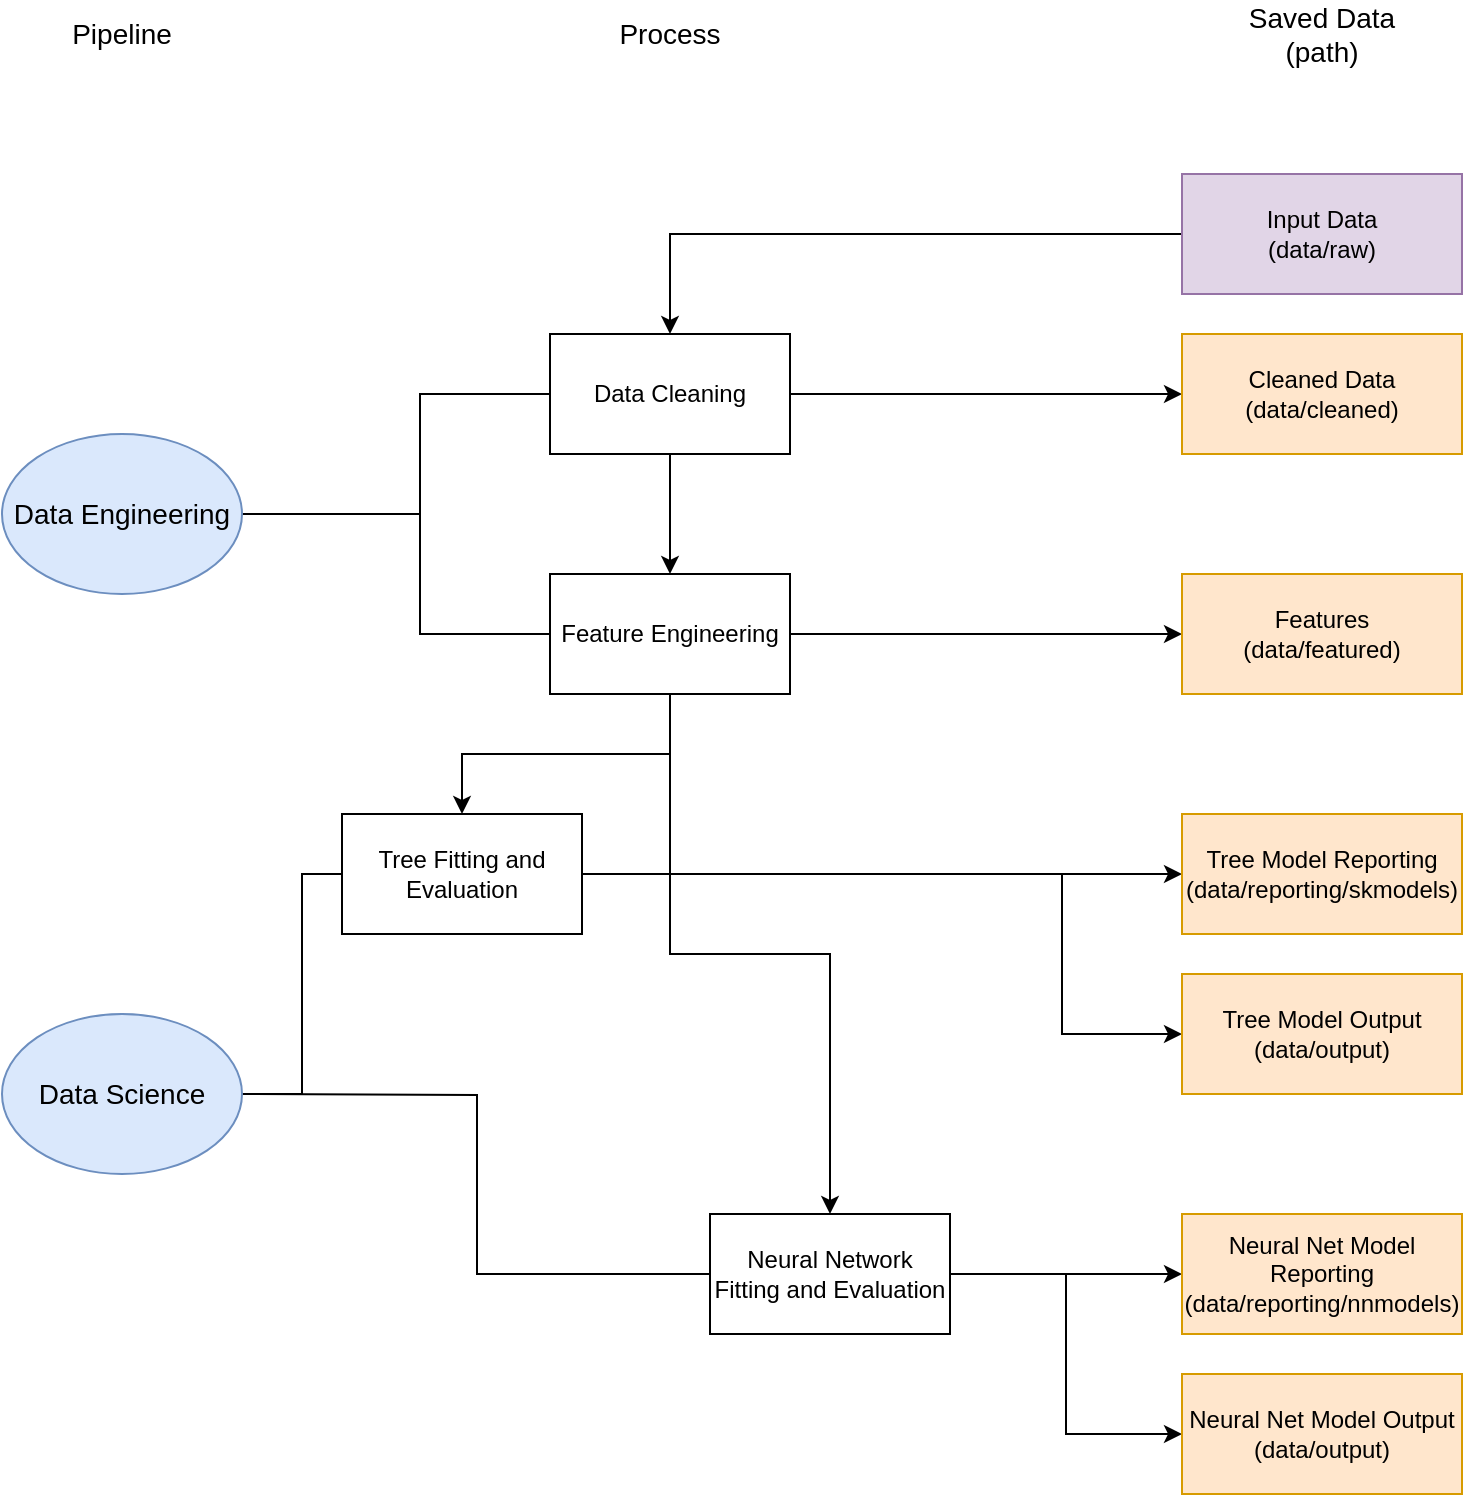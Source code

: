 <mxfile version="13.10.0" type="device"><diagram id="onTz9uTF0jDGUJOwoAOx" name="Page-1"><mxGraphModel dx="1122" dy="763" grid="1" gridSize="10" guides="1" tooltips="1" connect="1" arrows="1" fold="1" page="1" pageScale="1" pageWidth="827" pageHeight="1169" math="0" shadow="0"><root><mxCell id="0"/><mxCell id="1" parent="0"/><mxCell id="gY2gcWaJh-yk5uuPqbLr-4" value="Saved Data&lt;br style=&quot;font-size: 14px;&quot;&gt;(path)" style="text;html=1;strokeColor=none;fillColor=none;align=center;verticalAlign=middle;whiteSpace=wrap;rounded=0;fontSize=14;" parent="1" vertex="1"><mxGeometry x="680" y="90" width="80" height="20" as="geometry"/></mxCell><mxCell id="gY2gcWaJh-yk5uuPqbLr-5" value="Process" style="text;html=1;strokeColor=none;fillColor=none;align=center;verticalAlign=middle;whiteSpace=wrap;rounded=0;fontSize=14;" parent="1" vertex="1"><mxGeometry x="374" y="90" width="40" height="20" as="geometry"/></mxCell><mxCell id="gY2gcWaJh-yk5uuPqbLr-10" style="edgeStyle=orthogonalEdgeStyle;rounded=0;orthogonalLoop=1;jettySize=auto;html=1;exitX=1;exitY=0.5;exitDx=0;exitDy=0;entryX=0;entryY=0.5;entryDx=0;entryDy=0;" parent="1" source="gY2gcWaJh-yk5uuPqbLr-6" target="gY2gcWaJh-yk5uuPqbLr-11" edge="1"><mxGeometry relative="1" as="geometry"><mxPoint x="594" y="280" as="targetPoint"/></mxGeometry></mxCell><mxCell id="gY2gcWaJh-yk5uuPqbLr-13" style="edgeStyle=orthogonalEdgeStyle;rounded=0;orthogonalLoop=1;jettySize=auto;html=1;exitX=0.5;exitY=1;exitDx=0;exitDy=0;entryX=0.5;entryY=0;entryDx=0;entryDy=0;" parent="1" source="gY2gcWaJh-yk5uuPqbLr-6" target="gY2gcWaJh-yk5uuPqbLr-12" edge="1"><mxGeometry relative="1" as="geometry"/></mxCell><mxCell id="gY2gcWaJh-yk5uuPqbLr-6" value="Data Cleaning" style="rounded=0;whiteSpace=wrap;html=1;" parent="1" vertex="1"><mxGeometry x="334" y="250" width="120" height="60" as="geometry"/></mxCell><mxCell id="gY2gcWaJh-yk5uuPqbLr-8" style="edgeStyle=orthogonalEdgeStyle;rounded=0;orthogonalLoop=1;jettySize=auto;html=1;exitX=0;exitY=0.5;exitDx=0;exitDy=0;entryX=0.5;entryY=0;entryDx=0;entryDy=0;" parent="1" source="gY2gcWaJh-yk5uuPqbLr-7" target="gY2gcWaJh-yk5uuPqbLr-6" edge="1"><mxGeometry relative="1" as="geometry"/></mxCell><mxCell id="gY2gcWaJh-yk5uuPqbLr-7" value="Input Data&lt;br&gt;(data/raw)" style="rounded=0;whiteSpace=wrap;html=1;fillColor=#e1d5e7;strokeColor=#9673a6;" parent="1" vertex="1"><mxGeometry x="650" y="170" width="140" height="60" as="geometry"/></mxCell><mxCell id="gY2gcWaJh-yk5uuPqbLr-11" value="Cleaned Data&lt;br&gt;(data/cleaned)" style="rounded=0;whiteSpace=wrap;html=1;fillColor=#ffe6cc;strokeColor=#d79b00;" parent="1" vertex="1"><mxGeometry x="650" y="250" width="140" height="60" as="geometry"/></mxCell><mxCell id="gY2gcWaJh-yk5uuPqbLr-16" style="edgeStyle=orthogonalEdgeStyle;rounded=0;orthogonalLoop=1;jettySize=auto;html=1;exitX=1;exitY=0.5;exitDx=0;exitDy=0;entryX=0;entryY=0.5;entryDx=0;entryDy=0;" parent="1" source="gY2gcWaJh-yk5uuPqbLr-12" target="gY2gcWaJh-yk5uuPqbLr-15" edge="1"><mxGeometry relative="1" as="geometry"/></mxCell><mxCell id="gY2gcWaJh-yk5uuPqbLr-18" style="edgeStyle=orthogonalEdgeStyle;rounded=0;orthogonalLoop=1;jettySize=auto;html=1;exitX=0.5;exitY=1;exitDx=0;exitDy=0;entryX=0.5;entryY=0;entryDx=0;entryDy=0;" parent="1" source="gY2gcWaJh-yk5uuPqbLr-12" target="gY2gcWaJh-yk5uuPqbLr-17" edge="1"><mxGeometry relative="1" as="geometry"/></mxCell><mxCell id="gY2gcWaJh-yk5uuPqbLr-27" style="edgeStyle=orthogonalEdgeStyle;rounded=0;orthogonalLoop=1;jettySize=auto;html=1;exitX=0.5;exitY=1;exitDx=0;exitDy=0;entryX=0.5;entryY=0;entryDx=0;entryDy=0;endArrow=classic;endFill=1;strokeColor=#000000;strokeWidth=1;startArrow=none;startFill=0;" parent="1" source="gY2gcWaJh-yk5uuPqbLr-12" target="gY2gcWaJh-yk5uuPqbLr-26" edge="1"><mxGeometry relative="1" as="geometry"/></mxCell><mxCell id="gY2gcWaJh-yk5uuPqbLr-12" value="Feature Engineering" style="rounded=0;whiteSpace=wrap;html=1;" parent="1" vertex="1"><mxGeometry x="334" y="370" width="120" height="60" as="geometry"/></mxCell><mxCell id="gY2gcWaJh-yk5uuPqbLr-15" value="Features&lt;br&gt;(data/featured)" style="rounded=0;whiteSpace=wrap;html=1;fillColor=#ffe6cc;strokeColor=#d79b00;" parent="1" vertex="1"><mxGeometry x="650" y="370" width="140" height="60" as="geometry"/></mxCell><mxCell id="gY2gcWaJh-yk5uuPqbLr-31" style="edgeStyle=orthogonalEdgeStyle;rounded=0;orthogonalLoop=1;jettySize=auto;html=1;exitX=1;exitY=0.5;exitDx=0;exitDy=0;entryX=0;entryY=0.5;entryDx=0;entryDy=0;startArrow=none;startFill=0;endArrow=classic;endFill=1;strokeColor=#000000;strokeWidth=1;" parent="1" source="gY2gcWaJh-yk5uuPqbLr-17" target="gY2gcWaJh-yk5uuPqbLr-29" edge="1"><mxGeometry relative="1" as="geometry"/></mxCell><mxCell id="gY2gcWaJh-yk5uuPqbLr-32" style="edgeStyle=orthogonalEdgeStyle;rounded=0;orthogonalLoop=1;jettySize=auto;html=1;exitX=1;exitY=0.5;exitDx=0;exitDy=0;entryX=0;entryY=0.5;entryDx=0;entryDy=0;startArrow=none;startFill=0;endArrow=classic;endFill=1;strokeColor=#000000;strokeWidth=1;" parent="1" source="gY2gcWaJh-yk5uuPqbLr-17" target="gY2gcWaJh-yk5uuPqbLr-30" edge="1"><mxGeometry relative="1" as="geometry"><Array as="points"><mxPoint x="590" y="520"/><mxPoint x="590" y="600"/></Array></mxGeometry></mxCell><mxCell id="gY2gcWaJh-yk5uuPqbLr-39" style="edgeStyle=orthogonalEdgeStyle;rounded=0;orthogonalLoop=1;jettySize=auto;html=1;exitX=0;exitY=0.5;exitDx=0;exitDy=0;startArrow=none;startFill=0;endArrow=none;endFill=0;strokeColor=#000000;strokeWidth=1;entryX=1;entryY=0.5;entryDx=0;entryDy=0;" parent="1" source="gY2gcWaJh-yk5uuPqbLr-17" edge="1"><mxGeometry relative="1" as="geometry"><mxPoint x="180" y="630" as="targetPoint"/><Array as="points"><mxPoint x="210" y="520"/><mxPoint x="210" y="630"/></Array></mxGeometry></mxCell><mxCell id="gY2gcWaJh-yk5uuPqbLr-17" value="Tree Fitting and Evaluation" style="rounded=0;whiteSpace=wrap;html=1;" parent="1" vertex="1"><mxGeometry x="230" y="490" width="120" height="60" as="geometry"/></mxCell><mxCell id="gY2gcWaJh-yk5uuPqbLr-20" style="rounded=0;orthogonalLoop=1;jettySize=auto;html=1;exitX=1;exitY=1;exitDx=0;exitDy=0;exitPerimeter=0;entryX=0;entryY=0.5;entryDx=0;entryDy=0;edgeStyle=orthogonalEdgeStyle;endArrow=none;endFill=0;strokeWidth=1;" parent="1" source="gY2gcWaJh-yk5uuPqbLr-19" target="gY2gcWaJh-yk5uuPqbLr-12" edge="1"><mxGeometry relative="1" as="geometry"><Array as="points"><mxPoint x="294" y="400"/><mxPoint x="294" y="400"/></Array></mxGeometry></mxCell><mxCell id="gY2gcWaJh-yk5uuPqbLr-21" style="edgeStyle=orthogonalEdgeStyle;rounded=0;orthogonalLoop=1;jettySize=auto;html=1;exitX=1;exitY=0;exitDx=0;exitDy=0;exitPerimeter=0;entryX=0;entryY=0.5;entryDx=0;entryDy=0;endArrow=none;endFill=0;strokeColor=#000000;strokeWidth=1;" parent="1" source="gY2gcWaJh-yk5uuPqbLr-19" target="gY2gcWaJh-yk5uuPqbLr-6" edge="1"><mxGeometry relative="1" as="geometry"><Array as="points"><mxPoint x="304" y="280"/><mxPoint x="304" y="280"/></Array></mxGeometry></mxCell><mxCell id="gY2gcWaJh-yk5uuPqbLr-25" style="edgeStyle=orthogonalEdgeStyle;rounded=0;orthogonalLoop=1;jettySize=auto;html=1;exitX=0;exitY=0.5;exitDx=0;exitDy=0;exitPerimeter=0;entryX=1;entryY=0.5;entryDx=0;entryDy=0;endArrow=none;endFill=0;strokeColor=#000000;strokeWidth=1;" parent="1" source="gY2gcWaJh-yk5uuPqbLr-19" edge="1"><mxGeometry relative="1" as="geometry"><mxPoint x="180" y="340" as="targetPoint"/></mxGeometry></mxCell><mxCell id="gY2gcWaJh-yk5uuPqbLr-19" value="" style="strokeWidth=1;html=1;shape=mxgraph.flowchart.annotation_2;align=left;labelPosition=right;pointerEvents=1;" parent="1" vertex="1"><mxGeometry x="244" y="280" width="50" height="120" as="geometry"/></mxCell><mxCell id="gY2gcWaJh-yk5uuPqbLr-24" value="Pipeline" style="text;html=1;strokeColor=none;fillColor=none;align=center;verticalAlign=middle;whiteSpace=wrap;rounded=0;fontSize=14;" parent="1" vertex="1"><mxGeometry x="100" y="90" width="40" height="20" as="geometry"/></mxCell><mxCell id="gY2gcWaJh-yk5uuPqbLr-35" style="edgeStyle=orthogonalEdgeStyle;rounded=0;orthogonalLoop=1;jettySize=auto;html=1;exitX=1;exitY=0.5;exitDx=0;exitDy=0;entryX=0;entryY=0.5;entryDx=0;entryDy=0;startArrow=none;startFill=0;endArrow=classic;endFill=1;strokeColor=#000000;strokeWidth=1;" parent="1" source="gY2gcWaJh-yk5uuPqbLr-26" target="gY2gcWaJh-yk5uuPqbLr-33" edge="1"><mxGeometry relative="1" as="geometry"/></mxCell><mxCell id="gY2gcWaJh-yk5uuPqbLr-36" style="edgeStyle=orthogonalEdgeStyle;rounded=0;orthogonalLoop=1;jettySize=auto;html=1;exitX=1;exitY=0.5;exitDx=0;exitDy=0;entryX=0;entryY=0.5;entryDx=0;entryDy=0;startArrow=none;startFill=0;endArrow=classic;endFill=1;strokeColor=#000000;strokeWidth=1;" parent="1" source="gY2gcWaJh-yk5uuPqbLr-26" target="gY2gcWaJh-yk5uuPqbLr-34" edge="1"><mxGeometry relative="1" as="geometry"/></mxCell><mxCell id="gY2gcWaJh-yk5uuPqbLr-26" value="Neural Network Fitting and Evaluation" style="rounded=0;whiteSpace=wrap;html=1;" parent="1" vertex="1"><mxGeometry x="414" y="690" width="120" height="60" as="geometry"/></mxCell><mxCell id="gY2gcWaJh-yk5uuPqbLr-29" value="Tree Model Reporting&lt;br&gt;(data/reporting/skmodels)" style="rounded=0;whiteSpace=wrap;html=1;strokeWidth=1;fillColor=#ffe6cc;strokeColor=#d79b00;" parent="1" vertex="1"><mxGeometry x="650" y="490" width="140" height="60" as="geometry"/></mxCell><mxCell id="gY2gcWaJh-yk5uuPqbLr-30" value="Tree Model Output&lt;br&gt;(data/output)" style="rounded=0;whiteSpace=wrap;html=1;strokeWidth=1;fillColor=#ffe6cc;strokeColor=#d79b00;" parent="1" vertex="1"><mxGeometry x="650" y="570" width="140" height="60" as="geometry"/></mxCell><mxCell id="gY2gcWaJh-yk5uuPqbLr-33" value="Neural Net Model Reporting&lt;br&gt;(data/reporting/nnmodels)" style="rounded=0;whiteSpace=wrap;html=1;strokeWidth=1;fillColor=#ffe6cc;strokeColor=#d79b00;" parent="1" vertex="1"><mxGeometry x="650" y="690" width="140" height="60" as="geometry"/></mxCell><mxCell id="gY2gcWaJh-yk5uuPqbLr-34" value="Neural Net Model Output&lt;br&gt;(data/output)" style="rounded=0;whiteSpace=wrap;html=1;strokeWidth=1;fillColor=#ffe6cc;strokeColor=#d79b00;" parent="1" vertex="1"><mxGeometry x="650" y="770" width="140" height="60" as="geometry"/></mxCell><mxCell id="gY2gcWaJh-yk5uuPqbLr-38" style="edgeStyle=orthogonalEdgeStyle;rounded=0;orthogonalLoop=1;jettySize=auto;html=1;exitX=1;exitY=0.5;exitDx=0;exitDy=0;entryX=0;entryY=0.5;entryDx=0;entryDy=0;startArrow=none;startFill=0;endArrow=none;endFill=0;strokeColor=#000000;strokeWidth=1;" parent="1" target="gY2gcWaJh-yk5uuPqbLr-26" edge="1"><mxGeometry relative="1" as="geometry"><mxPoint x="180" y="630" as="sourcePoint"/></mxGeometry></mxCell><mxCell id="Fgwh4WGrEhB40QYYvcnw-1" value="Data Engineering" style="ellipse;whiteSpace=wrap;html=1;fontSize=14;fillColor=#dae8fc;strokeColor=#6c8ebf;" vertex="1" parent="1"><mxGeometry x="60" y="300" width="120" height="80" as="geometry"/></mxCell><mxCell id="Fgwh4WGrEhB40QYYvcnw-2" value="Data Science" style="ellipse;whiteSpace=wrap;html=1;fontSize=14;fillColor=#dae8fc;strokeColor=#6c8ebf;" vertex="1" parent="1"><mxGeometry x="60" y="590" width="120" height="80" as="geometry"/></mxCell></root></mxGraphModel></diagram></mxfile>